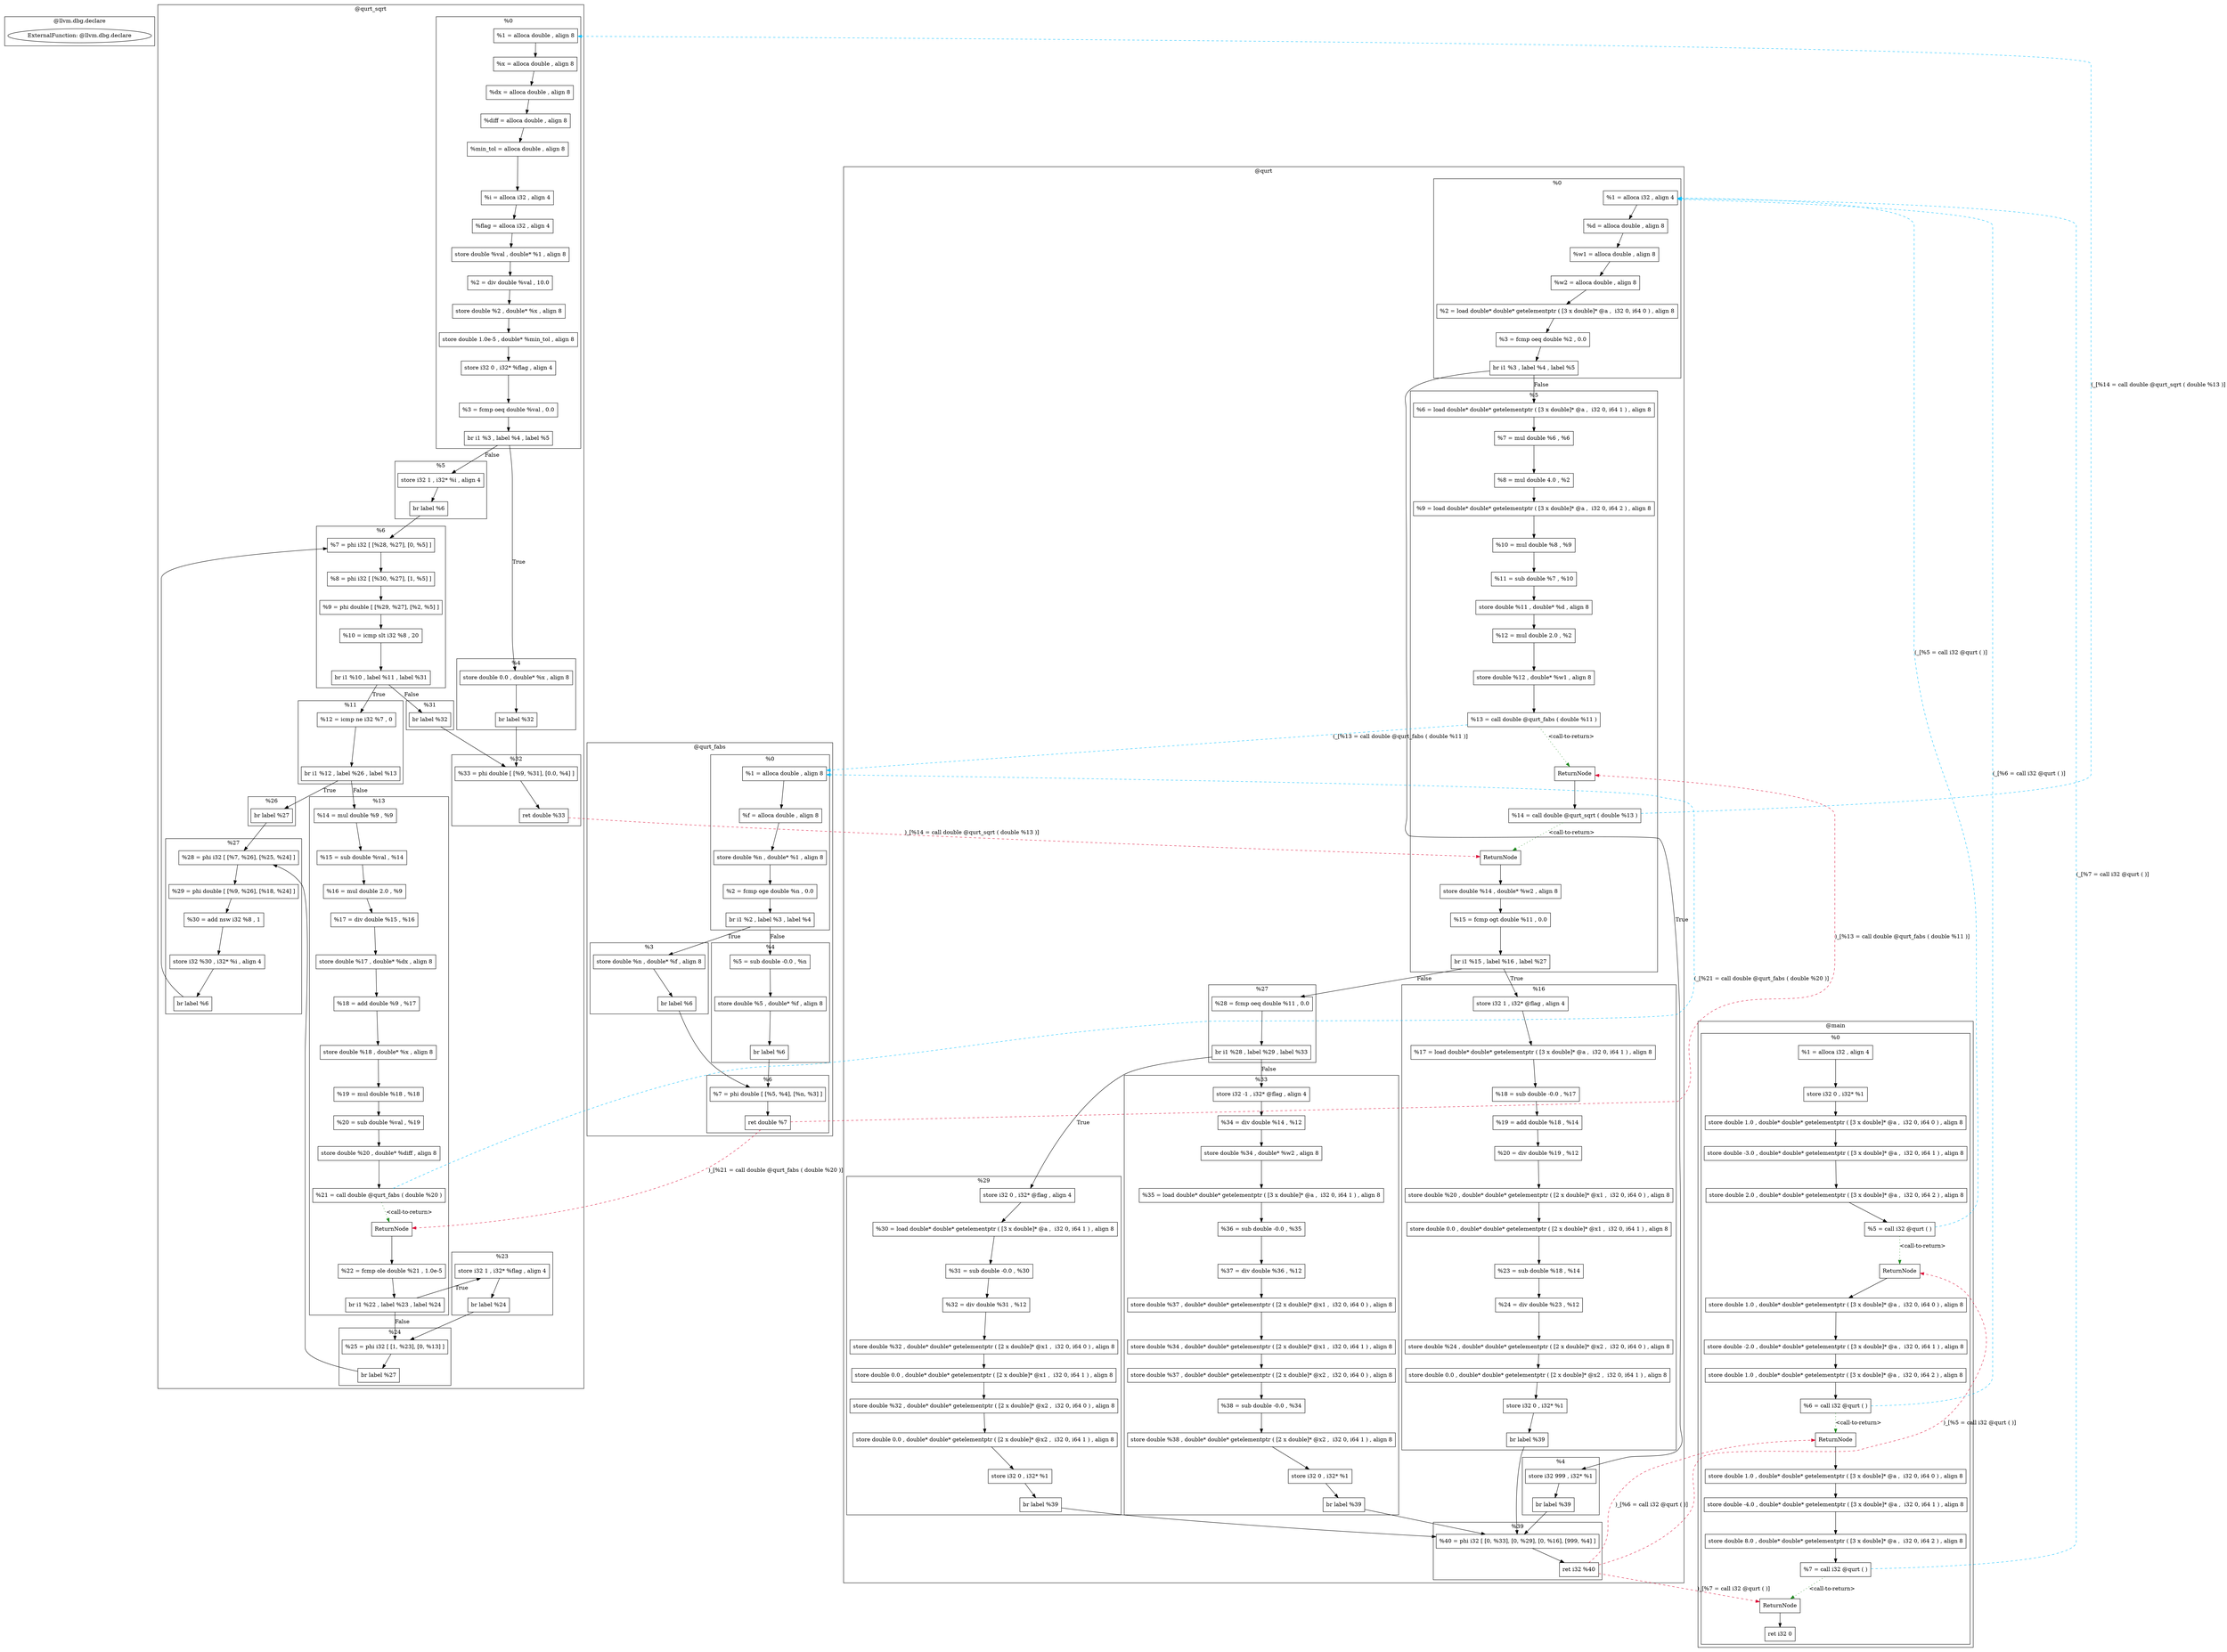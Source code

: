 digraph {
    subgraph cluster_212 {
        graph [label="@llvm.dbg.declare"];
        212 [label="ExternalFunction: @llvm.dbg.declare"];
    }
    subgraph cluster_8 {
        graph [label="@qurt_fabs"];
        subgraph cluster_10 {
            graph [label="%0"];
            12 [label="%1 = alloca double , align 8"
               ,shape=box];
            13 [label="%f = alloca double , align 8"
               ,shape=box];
            14 [label="store double %n , double* %1 , align 8"
               ,shape=box];
            15 [label="%2 = fcmp oge double %n , 0.0"
               ,shape=box];
            17 [label="br i1 %2 , label %3 , label %4"
               ,shape=box];
        }
        subgraph cluster_18 {
            graph [label="%3"];
            19 [label="store double %n , double* %f , align 8"
               ,shape=box];
            20 [label="br label %6"
               ,shape=box];
        }
        subgraph cluster_21 {
            graph [label="%4"];
            23 [label="%5 = sub double -0.0 , %n"
               ,shape=box];
            24 [label="store double %5 , double* %f , align 8"
               ,shape=box];
            25 [label="br label %6"
               ,shape=box];
        }
        subgraph cluster_26 {
            graph [label="%6"];
            27 [label="%7 = phi double [ [%5, %4], [%n, %3] ]"
               ,shape=box];
            28 [label="ret double %7"
               ,shape=box];
        }
    }
    subgraph cluster_29 {
        graph [label="@qurt_sqrt"];
        subgraph cluster_31 {
            graph [label="%0"];
            32 [label="%1 = alloca double , align 8"
               ,shape=box];
            33 [label="%x = alloca double , align 8"
               ,shape=box];
            34 [label="%dx = alloca double , align 8"
               ,shape=box];
            35 [label="%diff = alloca double , align 8"
               ,shape=box];
            36 [label="%min_tol = alloca double , align 8"
               ,shape=box];
            37 [label="%i = alloca i32 , align 4"
               ,shape=box];
            38 [label="%flag = alloca i32 , align 4"
               ,shape=box];
            39 [label="store double %val , double* %1 , align 8"
               ,shape=box];
            41 [label="%2 = div double %val , 10.0"
               ,shape=box];
            42 [label="store double %2 , double* %x , align 8"
               ,shape=box];
            44 [label="store double 1.0e-5 , double* %min_tol , align 8"
               ,shape=box];
            45 [label="store i32 0 , i32* %flag , align 4"
               ,shape=box];
            46 [label="%3 = fcmp oeq double %val , 0.0"
               ,shape=box];
            47 [label="br i1 %3 , label %4 , label %5"
               ,shape=box];
        }
        subgraph cluster_48 {
            graph [label="%4"];
            49 [label="store double 0.0 , double* %x , align 8"
               ,shape=box];
            50 [label="br label %32"
               ,shape=box];
        }
        subgraph cluster_51 {
            graph [label="%5"];
            52 [label="store i32 1 , i32* %i , align 4"
               ,shape=box];
            53 [label="br label %6"
               ,shape=box];
        }
        subgraph cluster_54 {
            graph [label="%6"];
            55 [label="%7 = phi i32 [ [%28, %27], [0, %5] ]"
               ,shape=box];
            56 [label="%8 = phi i32 [ [%30, %27], [1, %5] ]"
               ,shape=box];
            57 [label="%9 = phi double [ [%29, %27], [%2, %5] ]"
               ,shape=box];
            58 [label="%10 = icmp slt i32 %8 , 20"
               ,shape=box];
            60 [label="br i1 %10 , label %11 , label %31"
               ,shape=box];
        }
        subgraph cluster_61 {
            graph [label="%11"];
            62 [label="%12 = icmp ne i32 %7 , 0"
               ,shape=box];
            63 [label="br i1 %12 , label %26 , label %13"
               ,shape=box];
        }
        subgraph cluster_64 {
            graph [label="%13"];
            -76 [label=ReturnNode
                ,shape=box];
            65 [label="%14 = mul double %9 , %9"
               ,shape=box];
            66 [label="%15 = sub double %val , %14"
               ,shape=box];
            68 [label="%16 = mul double 2.0 , %9"
               ,shape=box];
            69 [label="%17 = div double %15 , %16"
               ,shape=box];
            70 [label="store double %17 , double* %dx , align 8"
               ,shape=box];
            71 [label="%18 = add double %9 , %17"
               ,shape=box];
            72 [label="store double %18 , double* %x , align 8"
               ,shape=box];
            73 [label="%19 = mul double %18 , %18"
               ,shape=box];
            74 [label="%20 = sub double %val , %19"
               ,shape=box];
            75 [label="store double %20 , double* %diff , align 8"
               ,shape=box];
            76 [label="%21 = call double @qurt_fabs ( double %20 )"
               ,shape=box];
            77 [label="%22 = fcmp ole double %21 , 1.0e-5"
               ,shape=box];
            78 [label="br i1 %22 , label %23 , label %24"
               ,shape=box];
        }
        subgraph cluster_79 {
            graph [label="%23"];
            80 [label="store i32 1 , i32* %flag , align 4"
               ,shape=box];
            81 [label="br label %24"
               ,shape=box];
        }
        subgraph cluster_82 {
            graph [label="%24"];
            83 [label="%25 = phi i32 [ [1, %23], [0, %13] ]"
               ,shape=box];
            84 [label="br label %27"
               ,shape=box];
        }
        subgraph cluster_85 {
            graph [label="%26"];
            86 [label="br label %27"
               ,shape=box];
        }
        subgraph cluster_87 {
            graph [label="%27"];
            88 [label="%28 = phi i32 [ [%7, %26], [%25, %24] ]"
               ,shape=box];
            89 [label="%29 = phi double [ [%9, %26], [%18, %24] ]"
               ,shape=box];
            90 [label="%30 = add nsw i32 %8 , 1"
               ,shape=box];
            91 [label="store i32 %30 , i32* %i , align 4"
               ,shape=box];
            92 [label="br label %6"
               ,shape=box];
        }
        subgraph cluster_93 {
            graph [label="%31"];
            94 [label="br label %32"
               ,shape=box];
        }
        subgraph cluster_95 {
            graph [label="%32"];
            96 [label="%33 = phi double [ [%9, %31], [0.0, %4] ]"
               ,shape=box];
            97 [label="ret double %33"
               ,shape=box];
        }
    }
    subgraph cluster_98 {
        graph [label="@main"];
        subgraph cluster_99 {
            graph [label="%0"];
            -127 [label=ReturnNode
                 ,shape=box];
            -121 [label=ReturnNode
                 ,shape=box];
            -116 [label=ReturnNode
                 ,shape=box];
            100 [label="%1 = alloca i32 , align 4"
                ,shape=box];
            101 [label="store i32 0 , i32* %1"
                ,shape=box];
            106 [label="store double 1.0 , double* double* getelementptr ( [3 x double]* @a ,  i32 0, i64 0 ) , align 8"
                ,shape=box];
            111 [label="store double -3.0 , double* double* getelementptr ( [3 x double]* @a ,  i32 0, i64 1 ) , align 8"
                ,shape=box];
            115 [label="store double 2.0 , double* double* getelementptr ( [3 x double]* @a ,  i32 0, i64 2 ) , align 8"
                ,shape=box];
            116 [label="%5 = call i32 @qurt ( )"
                ,shape=box];
            117 [label="store double 1.0 , double* double* getelementptr ( [3 x double]* @a ,  i32 0, i64 0 ) , align 8"
                ,shape=box];
            119 [label="store double -2.0 , double* double* getelementptr ( [3 x double]* @a ,  i32 0, i64 1 ) , align 8"
                ,shape=box];
            120 [label="store double 1.0 , double* double* getelementptr ( [3 x double]* @a ,  i32 0, i64 2 ) , align 8"
                ,shape=box];
            121 [label="%6 = call i32 @qurt ( )"
                ,shape=box];
            122 [label="store double 1.0 , double* double* getelementptr ( [3 x double]* @a ,  i32 0, i64 0 ) , align 8"
                ,shape=box];
            124 [label="store double -4.0 , double* double* getelementptr ( [3 x double]* @a ,  i32 0, i64 1 ) , align 8"
                ,shape=box];
            126 [label="store double 8.0 , double* double* getelementptr ( [3 x double]* @a ,  i32 0, i64 2 ) , align 8"
                ,shape=box];
            127 [label="%7 = call i32 @qurt ( )"
                ,shape=box];
            128 [label="ret i32 0"
                ,shape=box];
        }
    }
    subgraph cluster_129 {
        graph [label="@qurt"];
        subgraph cluster_130 {
            graph [label="%0"];
            131 [label="%1 = alloca i32 , align 4"
                ,shape=box];
            132 [label="%d = alloca double , align 8"
                ,shape=box];
            133 [label="%w1 = alloca double , align 8"
                ,shape=box];
            134 [label="%w2 = alloca double , align 8"
                ,shape=box];
            135 [label="%2 = load double* double* getelementptr ( [3 x double]* @a ,  i32 0, i64 0 ) , align 8"
                ,shape=box];
            136 [label="%3 = fcmp oeq double %2 , 0.0"
                ,shape=box];
            137 [label="br i1 %3 , label %4 , label %5"
                ,shape=box];
        }
        subgraph cluster_138 {
            graph [label="%4"];
            140 [label="store i32 999 , i32* %1"
                ,shape=box];
            141 [label="br label %39"
                ,shape=box];
        }
        subgraph cluster_142 {
            graph [label="%5"];
            -154 [label=ReturnNode
                 ,shape=box];
            -153 [label=ReturnNode
                 ,shape=box];
            143 [label="%6 = load double* double* getelementptr ( [3 x double]* @a ,  i32 0, i64 1 ) , align 8"
                ,shape=box];
            144 [label="%7 = mul double %6 , %6"
                ,shape=box];
            146 [label="%8 = mul double 4.0 , %2"
                ,shape=box];
            147 [label="%9 = load double* double* getelementptr ( [3 x double]* @a ,  i32 0, i64 2 ) , align 8"
                ,shape=box];
            148 [label="%10 = mul double %8 , %9"
                ,shape=box];
            149 [label="%11 = sub double %7 , %10"
                ,shape=box];
            150 [label="store double %11 , double* %d , align 8"
                ,shape=box];
            151 [label="%12 = mul double 2.0 , %2"
                ,shape=box];
            152 [label="store double %12 , double* %w1 , align 8"
                ,shape=box];
            153 [label="%13 = call double @qurt_fabs ( double %11 )"
                ,shape=box];
            154 [label="%14 = call double @qurt_sqrt ( double %13 )"
                ,shape=box];
            155 [label="store double %14 , double* %w2 , align 8"
                ,shape=box];
            156 [label="%15 = fcmp ogt double %11 , 0.0"
                ,shape=box];
            157 [label="br i1 %15 , label %16 , label %27"
                ,shape=box];
        }
        subgraph cluster_158 {
            graph [label="%16"];
            159 [label="store i32 1 , i32* @flag , align 4"
                ,shape=box];
            160 [label="%17 = load double* double* getelementptr ( [3 x double]* @a ,  i32 0, i64 1 ) , align 8"
                ,shape=box];
            161 [label="%18 = sub double -0.0 , %17"
                ,shape=box];
            162 [label="%19 = add double %18 , %14"
                ,shape=box];
            163 [label="%20 = div double %19 , %12"
                ,shape=box];
            166 [label="store double %20 , double* double* getelementptr ( [2 x double]* @x1 ,  i32 0, i64 0 ) , align 8"
                ,shape=box];
            169 [label="store double 0.0 , double* double* getelementptr ( [2 x double]* @x1 ,  i32 0, i64 1 ) , align 8"
                ,shape=box];
            170 [label="%23 = sub double %18 , %14"
                ,shape=box];
            171 [label="%24 = div double %23 , %12"
                ,shape=box];
            174 [label="store double %24 , double* double* getelementptr ( [2 x double]* @x2 ,  i32 0, i64 0 ) , align 8"
                ,shape=box];
            177 [label="store double 0.0 , double* double* getelementptr ( [2 x double]* @x2 ,  i32 0, i64 1 ) , align 8"
                ,shape=box];
            178 [label="store i32 0 , i32* %1"
                ,shape=box];
            179 [label="br label %39"
                ,shape=box];
        }
        subgraph cluster_180 {
            graph [label="%27"];
            181 [label="%28 = fcmp oeq double %11 , 0.0"
                ,shape=box];
            182 [label="br i1 %28 , label %29 , label %33"
                ,shape=box];
        }
        subgraph cluster_183 {
            graph [label="%29"];
            184 [label="store i32 0 , i32* @flag , align 4"
                ,shape=box];
            185 [label="%30 = load double* double* getelementptr ( [3 x double]* @a ,  i32 0, i64 1 ) , align 8"
                ,shape=box];
            186 [label="%31 = sub double -0.0 , %30"
                ,shape=box];
            187 [label="%32 = div double %31 , %12"
                ,shape=box];
            188 [label="store double %32 , double* double* getelementptr ( [2 x double]* @x1 ,  i32 0, i64 0 ) , align 8"
                ,shape=box];
            189 [label="store double 0.0 , double* double* getelementptr ( [2 x double]* @x1 ,  i32 0, i64 1 ) , align 8"
                ,shape=box];
            190 [label="store double %32 , double* double* getelementptr ( [2 x double]* @x2 ,  i32 0, i64 0 ) , align 8"
                ,shape=box];
            191 [label="store double 0.0 , double* double* getelementptr ( [2 x double]* @x2 ,  i32 0, i64 1 ) , align 8"
                ,shape=box];
            192 [label="store i32 0 , i32* %1"
                ,shape=box];
            193 [label="br label %39"
                ,shape=box];
        }
        subgraph cluster_194 {
            graph [label="%33"];
            196 [label="store i32 -1 , i32* @flag , align 4"
                ,shape=box];
            197 [label="%34 = div double %14 , %12"
                ,shape=box];
            198 [label="store double %34 , double* %w2 , align 8"
                ,shape=box];
            199 [label="%35 = load double* double* getelementptr ( [3 x double]* @a ,  i32 0, i64 1 ) , align 8"
                ,shape=box];
            200 [label="%36 = sub double -0.0 , %35"
                ,shape=box];
            201 [label="%37 = div double %36 , %12"
                ,shape=box];
            202 [label="store double %37 , double* double* getelementptr ( [2 x double]* @x1 ,  i32 0, i64 0 ) , align 8"
                ,shape=box];
            203 [label="store double %34 , double* double* getelementptr ( [2 x double]* @x1 ,  i32 0, i64 1 ) , align 8"
                ,shape=box];
            204 [label="store double %37 , double* double* getelementptr ( [2 x double]* @x2 ,  i32 0, i64 0 ) , align 8"
                ,shape=box];
            205 [label="%38 = sub double -0.0 , %34"
                ,shape=box];
            206 [label="store double %38 , double* double* getelementptr ( [2 x double]* @x2 ,  i32 0, i64 1 ) , align 8"
                ,shape=box];
            207 [label="store i32 0 , i32* %1"
                ,shape=box];
            208 [label="br label %39"
                ,shape=box];
        }
        subgraph cluster_209 {
            graph [label="%39"];
            210 [label="%40 = phi i32 [ [0, %33], [0, %29], [0, %16], [999, %4] ]"
                ,shape=box];
            211 [label="ret i32 %40"
                ,shape=box];
        }
    }
    -154 -> 155 [label=""];
    -153 -> 154 [label=""];
    -127 -> 128 [label=""];
    -121 -> 122 [label=""];
    -116 -> 117 [label=""];
    -76 -> 77 [label=""];
    12 -> 13 [label=""];
    13 -> 14 [label=""];
    14 -> 15 [label=""];
    15 -> 17 [label=""];
    17 -> 19 [label=True];
    17 -> 23 [label=False];
    19 -> 20 [label=""];
    20 -> 27 [label=""];
    23 -> 24 [label=""];
    24 -> 25 [label=""];
    25 -> 27 [label=""];
    27 -> 28 [label=""];
    28 -> -153 [label=")_[%13 = call double @qurt_fabs ( double %11 )]"
               ,style=dashed
               ,color=crimson];
    28 -> -76 [label=")_[%21 = call double @qurt_fabs ( double %20 )]"
              ,style=dashed
              ,color=crimson];
    32 -> 33 [label=""];
    33 -> 34 [label=""];
    34 -> 35 [label=""];
    35 -> 36 [label=""];
    36 -> 37 [label=""];
    37 -> 38 [label=""];
    38 -> 39 [label=""];
    39 -> 41 [label=""];
    41 -> 42 [label=""];
    42 -> 44 [label=""];
    44 -> 45 [label=""];
    45 -> 46 [label=""];
    46 -> 47 [label=""];
    47 -> 49 [label=True];
    47 -> 52 [label=False];
    49 -> 50 [label=""];
    50 -> 96 [label=""];
    52 -> 53 [label=""];
    53 -> 55 [label=""];
    55 -> 56 [label=""];
    56 -> 57 [label=""];
    57 -> 58 [label=""];
    58 -> 60 [label=""];
    60 -> 62 [label=True];
    60 -> 94 [label=False];
    62 -> 63 [label=""];
    63 -> 65 [label=False];
    63 -> 86 [label=True];
    65 -> 66 [label=""];
    66 -> 68 [label=""];
    68 -> 69 [label=""];
    69 -> 70 [label=""];
    70 -> 71 [label=""];
    71 -> 72 [label=""];
    72 -> 73 [label=""];
    73 -> 74 [label=""];
    74 -> 75 [label=""];
    75 -> 76 [label=""];
    76 -> -76 [label="<call-to-return>"
              ,style=dotted
              ,color=forestgreen];
    76 -> 12 [label="(_[%21 = call double @qurt_fabs ( double %20 )]"
             ,style=dashed
             ,color=deepskyblue];
    77 -> 78 [label=""];
    78 -> 80 [label=True];
    78 -> 83 [label=False];
    80 -> 81 [label=""];
    81 -> 83 [label=""];
    83 -> 84 [label=""];
    84 -> 88 [label=""];
    86 -> 88 [label=""];
    88 -> 89 [label=""];
    89 -> 90 [label=""];
    90 -> 91 [label=""];
    91 -> 92 [label=""];
    92 -> 55 [label=""];
    94 -> 96 [label=""];
    96 -> 97 [label=""];
    97 -> -154 [label=")_[%14 = call double @qurt_sqrt ( double %13 )]"
               ,style=dashed
               ,color=crimson];
    100 -> 101 [label=""];
    101 -> 106 [label=""];
    106 -> 111 [label=""];
    111 -> 115 [label=""];
    115 -> 116 [label=""];
    116 -> -116 [label="<call-to-return>"
                ,style=dotted
                ,color=forestgreen];
    116 -> 131 [label="(_[%5 = call i32 @qurt ( )]"
               ,style=dashed
               ,color=deepskyblue];
    117 -> 119 [label=""];
    119 -> 120 [label=""];
    120 -> 121 [label=""];
    121 -> -121 [label="<call-to-return>"
                ,style=dotted
                ,color=forestgreen];
    121 -> 131 [label="(_[%6 = call i32 @qurt ( )]"
               ,style=dashed
               ,color=deepskyblue];
    122 -> 124 [label=""];
    124 -> 126 [label=""];
    126 -> 127 [label=""];
    127 -> -127 [label="<call-to-return>"
                ,style=dotted
                ,color=forestgreen];
    127 -> 131 [label="(_[%7 = call i32 @qurt ( )]"
               ,style=dashed
               ,color=deepskyblue];
    131 -> 132 [label=""];
    132 -> 133 [label=""];
    133 -> 134 [label=""];
    134 -> 135 [label=""];
    135 -> 136 [label=""];
    136 -> 137 [label=""];
    137 -> 140 [label=True];
    137 -> 143 [label=False];
    140 -> 141 [label=""];
    141 -> 210 [label=""];
    143 -> 144 [label=""];
    144 -> 146 [label=""];
    146 -> 147 [label=""];
    147 -> 148 [label=""];
    148 -> 149 [label=""];
    149 -> 150 [label=""];
    150 -> 151 [label=""];
    151 -> 152 [label=""];
    152 -> 153 [label=""];
    153 -> -153 [label="<call-to-return>"
                ,style=dotted
                ,color=forestgreen];
    153 -> 12 [label="(_[%13 = call double @qurt_fabs ( double %11 )]"
              ,style=dashed
              ,color=deepskyblue];
    154 -> -154 [label="<call-to-return>"
                ,style=dotted
                ,color=forestgreen];
    154 -> 32 [label="(_[%14 = call double @qurt_sqrt ( double %13 )]"
              ,style=dashed
              ,color=deepskyblue];
    155 -> 156 [label=""];
    156 -> 157 [label=""];
    157 -> 159 [label=True];
    157 -> 181 [label=False];
    159 -> 160 [label=""];
    160 -> 161 [label=""];
    161 -> 162 [label=""];
    162 -> 163 [label=""];
    163 -> 166 [label=""];
    166 -> 169 [label=""];
    169 -> 170 [label=""];
    170 -> 171 [label=""];
    171 -> 174 [label=""];
    174 -> 177 [label=""];
    177 -> 178 [label=""];
    178 -> 179 [label=""];
    179 -> 210 [label=""];
    181 -> 182 [label=""];
    182 -> 184 [label=True];
    182 -> 196 [label=False];
    184 -> 185 [label=""];
    185 -> 186 [label=""];
    186 -> 187 [label=""];
    187 -> 188 [label=""];
    188 -> 189 [label=""];
    189 -> 190 [label=""];
    190 -> 191 [label=""];
    191 -> 192 [label=""];
    192 -> 193 [label=""];
    193 -> 210 [label=""];
    196 -> 197 [label=""];
    197 -> 198 [label=""];
    198 -> 199 [label=""];
    199 -> 200 [label=""];
    200 -> 201 [label=""];
    201 -> 202 [label=""];
    202 -> 203 [label=""];
    203 -> 204 [label=""];
    204 -> 205 [label=""];
    205 -> 206 [label=""];
    206 -> 207 [label=""];
    207 -> 208 [label=""];
    208 -> 210 [label=""];
    210 -> 211 [label=""];
    211 -> -127 [label=")_[%7 = call i32 @qurt ( )]"
                ,style=dashed
                ,color=crimson];
    211 -> -121 [label=")_[%6 = call i32 @qurt ( )]"
                ,style=dashed
                ,color=crimson];
    211 -> -116 [label=")_[%5 = call i32 @qurt ( )]"
                ,style=dashed
                ,color=crimson];
}